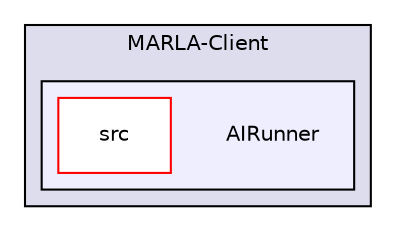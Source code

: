 digraph "D:/Work/Programmieren/Java/D-MARLA/Implementation/MARLA-Client/AIRunner" {
  compound=true
  node [ fontsize="10", fontname="Helvetica"];
  edge [ labelfontsize="10", labelfontname="Helvetica"];
  subgraph clusterdir_9d824b7d9f72e8edc14bfc50d56e5255 {
    graph [ bgcolor="#ddddee", pencolor="black", label="MARLA-Client" fontname="Helvetica", fontsize="10", URL="dir_9d824b7d9f72e8edc14bfc50d56e5255.html"]
  subgraph clusterdir_92b4037322f4336f317a8e5f8f14553b {
    graph [ bgcolor="#eeeeff", pencolor="black", label="" URL="dir_92b4037322f4336f317a8e5f8f14553b.html"];
    dir_92b4037322f4336f317a8e5f8f14553b [shape=plaintext label="AIRunner"];
    dir_405320567022b5881e1cff72f4d9c2c4 [shape=box label="src" color="red" fillcolor="white" style="filled" URL="dir_405320567022b5881e1cff72f4d9c2c4.html"];
  }
  }
}
